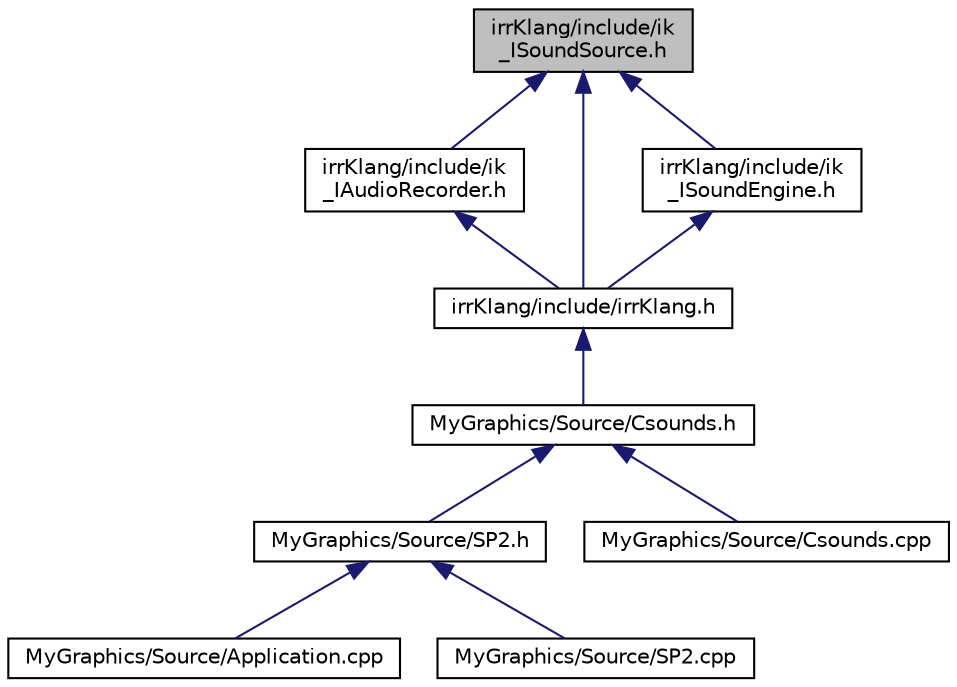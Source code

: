digraph "irrKlang/include/ik_ISoundSource.h"
{
  bgcolor="transparent";
  edge [fontname="Helvetica",fontsize="10",labelfontname="Helvetica",labelfontsize="10"];
  node [fontname="Helvetica",fontsize="10",shape=record];
  Node1 [label="irrKlang/include/ik\l_ISoundSource.h",height=0.2,width=0.4,color="black", fillcolor="grey75", style="filled", fontcolor="black"];
  Node1 -> Node2 [dir="back",color="midnightblue",fontsize="10",style="solid",fontname="Helvetica"];
  Node2 [label="irrKlang/include/ik\l_IAudioRecorder.h",height=0.2,width=0.4,color="black",URL="$ik__IAudioRecorder_8h.html"];
  Node2 -> Node3 [dir="back",color="midnightblue",fontsize="10",style="solid",fontname="Helvetica"];
  Node3 [label="irrKlang/include/irrKlang.h",height=0.2,width=0.4,color="black",URL="$irrKlang_8h.html",tooltip="Main header file of the irrKlang sound library, the only file needed to include. "];
  Node3 -> Node4 [dir="back",color="midnightblue",fontsize="10",style="solid",fontname="Helvetica"];
  Node4 [label="MyGraphics/Source/Csounds.h",height=0.2,width=0.4,color="black",URL="$Csounds_8h.html"];
  Node4 -> Node5 [dir="back",color="midnightblue",fontsize="10",style="solid",fontname="Helvetica"];
  Node5 [label="MyGraphics/Source/SP2.h",height=0.2,width=0.4,color="black",URL="$SP2_8h.html"];
  Node5 -> Node6 [dir="back",color="midnightblue",fontsize="10",style="solid",fontname="Helvetica"];
  Node6 [label="MyGraphics/Source/Application.cpp",height=0.2,width=0.4,color="black",URL="$Application_8cpp.html",tooltip="Codes to initiate and work the application. "];
  Node5 -> Node7 [dir="back",color="midnightblue",fontsize="10",style="solid",fontname="Helvetica"];
  Node7 [label="MyGraphics/Source/SP2.cpp",height=0.2,width=0.4,color="black",URL="$SP2_8cpp.html"];
  Node4 -> Node8 [dir="back",color="midnightblue",fontsize="10",style="solid",fontname="Helvetica"];
  Node8 [label="MyGraphics/Source/Csounds.cpp",height=0.2,width=0.4,color="black",URL="$Csounds_8cpp.html"];
  Node1 -> Node9 [dir="back",color="midnightblue",fontsize="10",style="solid",fontname="Helvetica"];
  Node9 [label="irrKlang/include/ik\l_ISoundEngine.h",height=0.2,width=0.4,color="black",URL="$ik__ISoundEngine_8h.html"];
  Node9 -> Node3 [dir="back",color="midnightblue",fontsize="10",style="solid",fontname="Helvetica"];
  Node1 -> Node3 [dir="back",color="midnightblue",fontsize="10",style="solid",fontname="Helvetica"];
}
